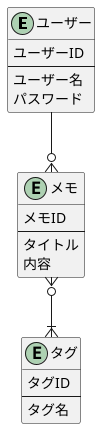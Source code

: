 @startuml

' ENTITYs
entity "ユーザー" as user {
  ユーザーID
  --
  ユーザー名
  パスワード 
}

entity "メモ" as memo {
  メモID
  --
  タイトル
  内容
}

entity "タグ" as tag {
  タグID
  --
  タグ名
}


' RELATIONs
user --o{ memo
memo }o--|{ tag


@enduml
